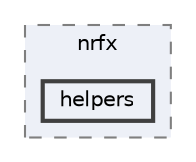 digraph "build/modules/hal_nordic/nrfx/CMakeFiles/modules__hal_nordic__nrfx.dir/home/rt/ncs/modules/hal/nordic/nrfx/helpers"
{
 // LATEX_PDF_SIZE
  bgcolor="transparent";
  edge [fontname=Helvetica,fontsize=10,labelfontname=Helvetica,labelfontsize=10];
  node [fontname=Helvetica,fontsize=10,shape=box,height=0.2,width=0.4];
  compound=true
  subgraph clusterdir_ede92916450a000f07fdf99a1b392c1c {
    graph [ bgcolor="#edf0f7", pencolor="grey50", label="nrfx", fontname=Helvetica,fontsize=10 style="filled,dashed", URL="dir_ede92916450a000f07fdf99a1b392c1c.html",tooltip=""]
  dir_5f33454f231f710d36bcc360a32293f2 [label="helpers", fillcolor="#edf0f7", color="grey25", style="filled,bold", URL="dir_5f33454f231f710d36bcc360a32293f2.html",tooltip=""];
  }
}
